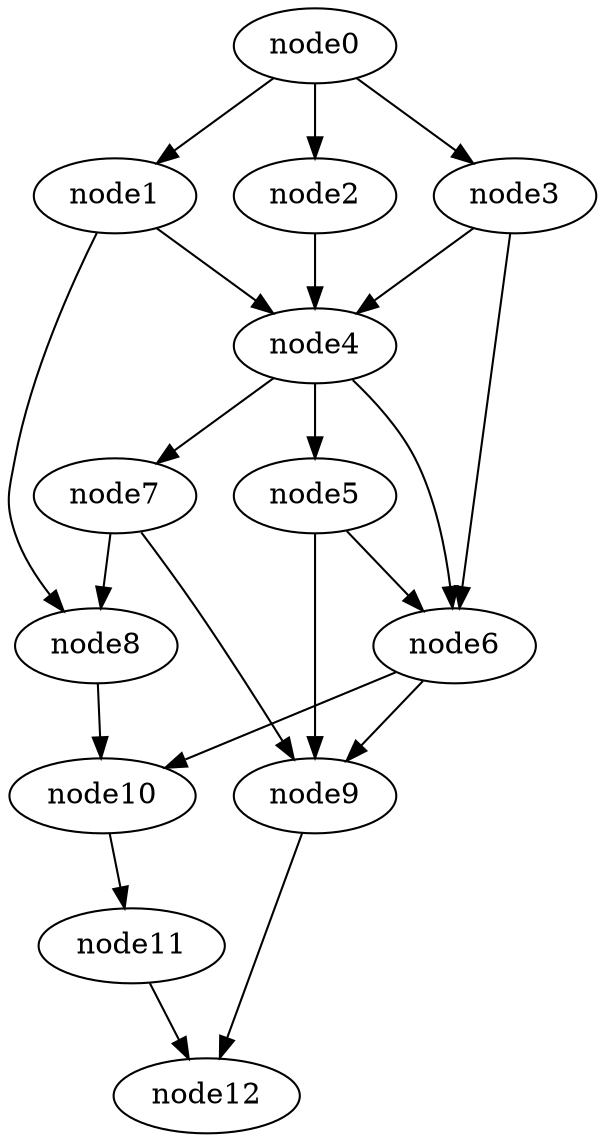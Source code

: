 digraph g{
	node12
	node11 -> node12
	node10 -> node11
	node9 -> node12
	node8 -> node10
	node7 -> node9
	node7 -> node8
	node6 -> node10
	node6 -> node9
	node5 -> node9
	node5 -> node6
	node4 -> node7
	node4 -> node6
	node4 -> node5
	node3 -> node6
	node3 -> node4
	node2 -> node4
	node1 -> node8
	node1 -> node4
	node0 -> node3
	node0 -> node2
	node0 -> node1
}
